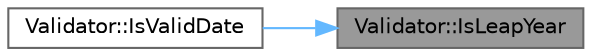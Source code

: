 digraph "Validator::IsLeapYear"
{
 // LATEX_PDF_SIZE
  bgcolor="transparent";
  edge [fontname=Helvetica,fontsize=10,labelfontname=Helvetica,labelfontsize=10];
  node [fontname=Helvetica,fontsize=10,shape=box,height=0.2,width=0.4];
  rankdir="RL";
  Node1 [id="Node000001",label="Validator::IsLeapYear",height=0.2,width=0.4,color="gray40", fillcolor="grey60", style="filled", fontcolor="black",tooltip="Checks if a year is a leap year."];
  Node1 -> Node2 [id="edge1_Node000001_Node000002",dir="back",color="steelblue1",style="solid",tooltip=" "];
  Node2 [id="Node000002",label="Validator::IsValidDate",height=0.2,width=0.4,color="grey40", fillcolor="white", style="filled",URL="$class_validator.html#a8abf1d9300493805e8613fa786a14745",tooltip="Checks if a set of int is is valid date."];
}
